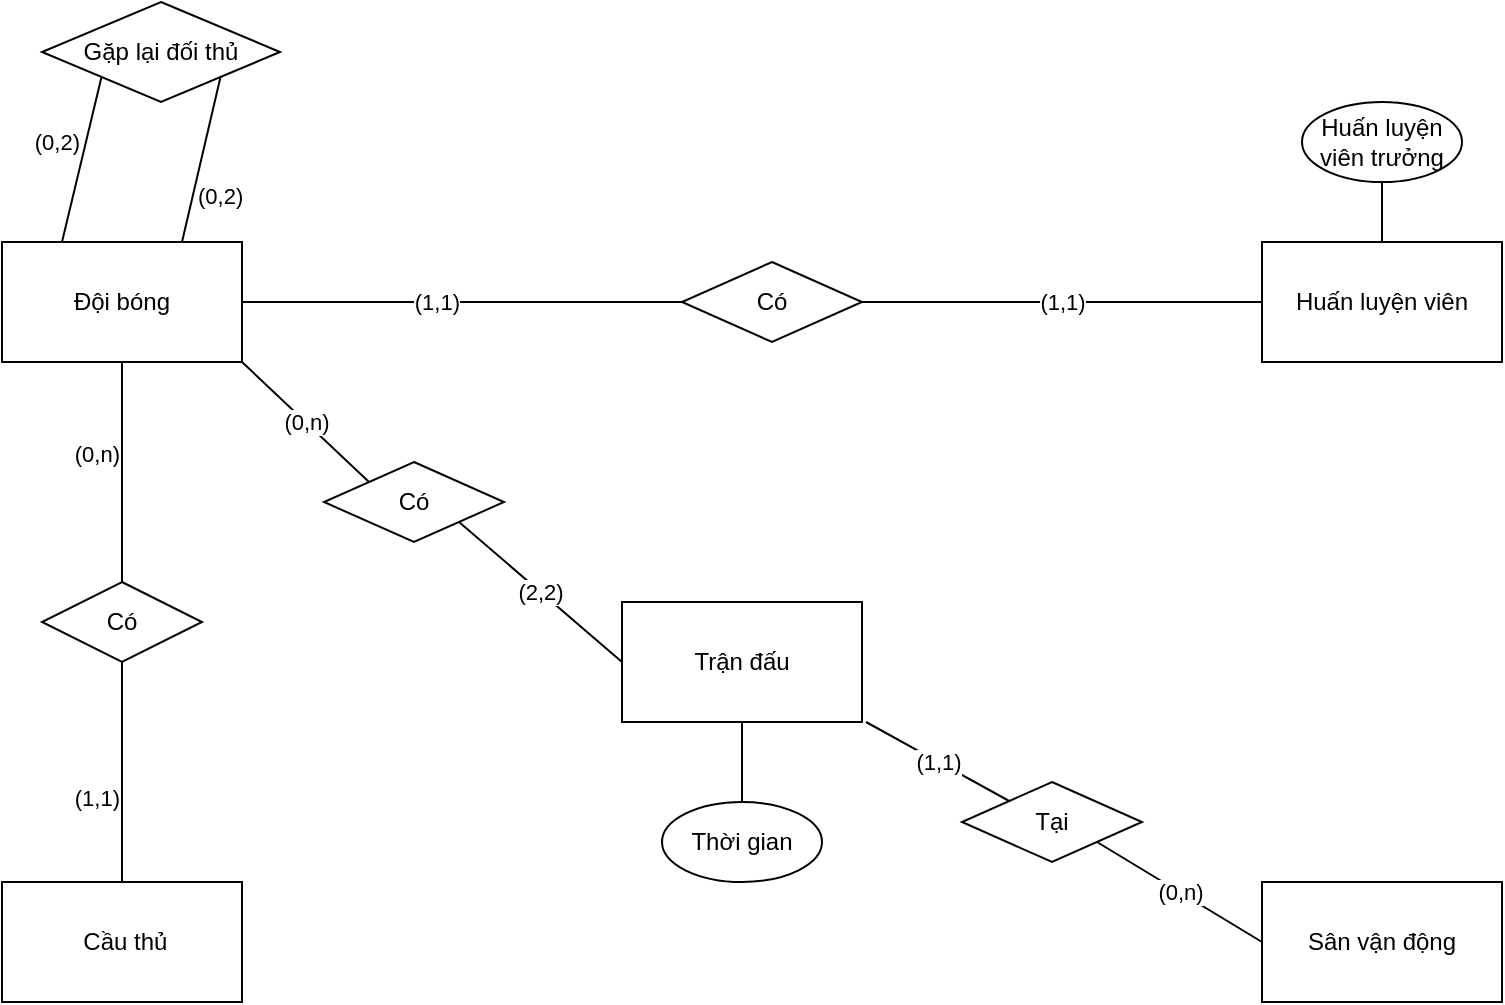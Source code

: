 <mxfile version="16.1.2" type="github">
  <diagram id="C5RBs43oDa-KdzZeNtuy" name="Page-1">
    <mxGraphModel dx="1038" dy="539" grid="1" gridSize="10" guides="1" tooltips="1" connect="1" arrows="1" fold="1" page="1" pageScale="1" pageWidth="827" pageHeight="1169" math="0" shadow="0">
      <root>
        <mxCell id="WIyWlLk6GJQsqaUBKTNV-0" />
        <mxCell id="WIyWlLk6GJQsqaUBKTNV-1" parent="WIyWlLk6GJQsqaUBKTNV-0" />
        <mxCell id="94t1wU5pPidi4otltJ9_-16" value="(1,1)" style="rounded=0;orthogonalLoop=1;jettySize=auto;html=1;exitX=1;exitY=1;exitDx=0;exitDy=0;entryX=0;entryY=0;entryDx=0;entryDy=0;endArrow=none;endFill=0;" edge="1" parent="WIyWlLk6GJQsqaUBKTNV-1">
          <mxGeometry relative="1" as="geometry">
            <mxPoint x="471" y="370" as="sourcePoint" />
            <mxPoint x="543.5" y="410" as="targetPoint" />
          </mxGeometry>
        </mxCell>
        <mxCell id="94t1wU5pPidi4otltJ9_-0" value="Trận đấu" style="rounded=0;whiteSpace=wrap;html=1;" vertex="1" parent="WIyWlLk6GJQsqaUBKTNV-1">
          <mxGeometry x="349" y="310" width="120" height="60" as="geometry" />
        </mxCell>
        <mxCell id="94t1wU5pPidi4otltJ9_-1" value="&amp;nbsp;Cầu thủ" style="rounded=0;whiteSpace=wrap;html=1;" vertex="1" parent="WIyWlLk6GJQsqaUBKTNV-1">
          <mxGeometry x="39" y="450" width="120" height="60" as="geometry" />
        </mxCell>
        <mxCell id="94t1wU5pPidi4otltJ9_-7" value="(1,1)" style="edgeStyle=orthogonalEdgeStyle;rounded=0;orthogonalLoop=1;jettySize=auto;html=1;exitX=1;exitY=0.5;exitDx=0;exitDy=0;entryX=0;entryY=0.5;entryDx=0;entryDy=0;align=right;endArrow=none;endFill=0;" edge="1" parent="WIyWlLk6GJQsqaUBKTNV-1" source="94t1wU5pPidi4otltJ9_-2" target="94t1wU5pPidi4otltJ9_-5">
          <mxGeometry relative="1" as="geometry">
            <mxPoint x="209" y="160" as="targetPoint" />
          </mxGeometry>
        </mxCell>
        <mxCell id="94t1wU5pPidi4otltJ9_-2" value="Đội bóng" style="rounded=0;whiteSpace=wrap;html=1;" vertex="1" parent="WIyWlLk6GJQsqaUBKTNV-1">
          <mxGeometry x="39" y="130" width="120" height="60" as="geometry" />
        </mxCell>
        <mxCell id="94t1wU5pPidi4otltJ9_-22" style="edgeStyle=none;rounded=0;orthogonalLoop=1;jettySize=auto;html=1;exitX=0.5;exitY=0;exitDx=0;exitDy=0;entryX=0.5;entryY=1;entryDx=0;entryDy=0;endArrow=none;endFill=0;" edge="1" parent="WIyWlLk6GJQsqaUBKTNV-1" source="94t1wU5pPidi4otltJ9_-3" target="94t1wU5pPidi4otltJ9_-20">
          <mxGeometry relative="1" as="geometry" />
        </mxCell>
        <mxCell id="94t1wU5pPidi4otltJ9_-3" value="Huấn luyện viên " style="rounded=0;whiteSpace=wrap;html=1;" vertex="1" parent="WIyWlLk6GJQsqaUBKTNV-1">
          <mxGeometry x="669" y="130" width="120" height="60" as="geometry" />
        </mxCell>
        <mxCell id="94t1wU5pPidi4otltJ9_-4" value="Sân vận động" style="rounded=0;whiteSpace=wrap;html=1;" vertex="1" parent="WIyWlLk6GJQsqaUBKTNV-1">
          <mxGeometry x="669" y="450" width="120" height="60" as="geometry" />
        </mxCell>
        <mxCell id="94t1wU5pPidi4otltJ9_-6" value="(1,1)" style="edgeStyle=orthogonalEdgeStyle;rounded=0;orthogonalLoop=1;jettySize=auto;html=1;exitX=1;exitY=0.5;exitDx=0;exitDy=0;entryX=0;entryY=0.5;entryDx=0;entryDy=0;endArrow=none;endFill=0;" edge="1" parent="WIyWlLk6GJQsqaUBKTNV-1" source="94t1wU5pPidi4otltJ9_-5" target="94t1wU5pPidi4otltJ9_-3">
          <mxGeometry relative="1" as="geometry" />
        </mxCell>
        <mxCell id="94t1wU5pPidi4otltJ9_-5" value="Có" style="rhombus;whiteSpace=wrap;html=1;" vertex="1" parent="WIyWlLk6GJQsqaUBKTNV-1">
          <mxGeometry x="379" y="140" width="90" height="40" as="geometry" />
        </mxCell>
        <mxCell id="94t1wU5pPidi4otltJ9_-9" value="(0,n)" style="edgeStyle=orthogonalEdgeStyle;rounded=0;orthogonalLoop=1;jettySize=auto;html=1;exitX=0.5;exitY=0;exitDx=0;exitDy=0;entryX=0.5;entryY=1;entryDx=0;entryDy=0;endArrow=none;endFill=0;align=right;verticalAlign=bottom;" edge="1" parent="WIyWlLk6GJQsqaUBKTNV-1" source="94t1wU5pPidi4otltJ9_-8" target="94t1wU5pPidi4otltJ9_-2">
          <mxGeometry relative="1" as="geometry" />
        </mxCell>
        <mxCell id="94t1wU5pPidi4otltJ9_-10" value="(1,1)" style="edgeStyle=orthogonalEdgeStyle;rounded=0;orthogonalLoop=1;jettySize=auto;html=1;exitX=0.5;exitY=1;exitDx=0;exitDy=0;entryX=0.5;entryY=0;entryDx=0;entryDy=0;endArrow=none;endFill=0;verticalAlign=top;align=right;" edge="1" parent="WIyWlLk6GJQsqaUBKTNV-1" source="94t1wU5pPidi4otltJ9_-8" target="94t1wU5pPidi4otltJ9_-1">
          <mxGeometry relative="1" as="geometry" />
        </mxCell>
        <mxCell id="94t1wU5pPidi4otltJ9_-8" value="Có" style="rhombus;whiteSpace=wrap;html=1;" vertex="1" parent="WIyWlLk6GJQsqaUBKTNV-1">
          <mxGeometry x="59" y="300" width="80" height="40" as="geometry" />
        </mxCell>
        <mxCell id="94t1wU5pPidi4otltJ9_-13" value="(0,n)" style="rounded=0;orthogonalLoop=1;jettySize=auto;html=1;exitX=0;exitY=0;exitDx=0;exitDy=0;entryX=1;entryY=1;entryDx=0;entryDy=0;endArrow=none;endFill=0;" edge="1" parent="WIyWlLk6GJQsqaUBKTNV-1" source="94t1wU5pPidi4otltJ9_-12" target="94t1wU5pPidi4otltJ9_-2">
          <mxGeometry relative="1" as="geometry" />
        </mxCell>
        <mxCell id="94t1wU5pPidi4otltJ9_-14" value="(2,2)" style="rounded=0;orthogonalLoop=1;jettySize=auto;html=1;exitX=1;exitY=1;exitDx=0;exitDy=0;entryX=0;entryY=0.5;entryDx=0;entryDy=0;endArrow=none;endFill=0;" edge="1" parent="WIyWlLk6GJQsqaUBKTNV-1" source="94t1wU5pPidi4otltJ9_-12" target="94t1wU5pPidi4otltJ9_-0">
          <mxGeometry relative="1" as="geometry" />
        </mxCell>
        <mxCell id="94t1wU5pPidi4otltJ9_-12" value="Có" style="rhombus;whiteSpace=wrap;html=1;" vertex="1" parent="WIyWlLk6GJQsqaUBKTNV-1">
          <mxGeometry x="200" y="240" width="90" height="40" as="geometry" />
        </mxCell>
        <mxCell id="94t1wU5pPidi4otltJ9_-17" value="(0,n)" style="rounded=0;orthogonalLoop=1;jettySize=auto;html=1;exitX=1;exitY=1;exitDx=0;exitDy=0;entryX=0;entryY=0.5;entryDx=0;entryDy=0;endArrow=none;endFill=0;" edge="1" parent="WIyWlLk6GJQsqaUBKTNV-1" source="94t1wU5pPidi4otltJ9_-15" target="94t1wU5pPidi4otltJ9_-4">
          <mxGeometry relative="1" as="geometry" />
        </mxCell>
        <mxCell id="94t1wU5pPidi4otltJ9_-15" value="Tại" style="rhombus;whiteSpace=wrap;html=1;" vertex="1" parent="WIyWlLk6GJQsqaUBKTNV-1">
          <mxGeometry x="519" y="400" width="90" height="40" as="geometry" />
        </mxCell>
        <mxCell id="94t1wU5pPidi4otltJ9_-20" value="Huấn luyện viên trưởng" style="ellipse;whiteSpace=wrap;html=1;" vertex="1" parent="WIyWlLk6GJQsqaUBKTNV-1">
          <mxGeometry x="689" y="60" width="80" height="40" as="geometry" />
        </mxCell>
        <mxCell id="94t1wU5pPidi4otltJ9_-25" style="edgeStyle=none;rounded=0;orthogonalLoop=1;jettySize=auto;html=1;exitX=0.5;exitY=0;exitDx=0;exitDy=0;entryX=0.5;entryY=1;entryDx=0;entryDy=0;endArrow=none;endFill=0;" edge="1" parent="WIyWlLk6GJQsqaUBKTNV-1" source="94t1wU5pPidi4otltJ9_-24" target="94t1wU5pPidi4otltJ9_-0">
          <mxGeometry relative="1" as="geometry" />
        </mxCell>
        <mxCell id="94t1wU5pPidi4otltJ9_-24" value="Thời gian" style="ellipse;whiteSpace=wrap;html=1;" vertex="1" parent="WIyWlLk6GJQsqaUBKTNV-1">
          <mxGeometry x="369" y="410" width="80" height="40" as="geometry" />
        </mxCell>
        <mxCell id="94t1wU5pPidi4otltJ9_-30" value="(0,2)" style="edgeStyle=none;rounded=0;orthogonalLoop=1;jettySize=auto;html=1;exitX=0;exitY=1;exitDx=0;exitDy=0;entryX=0.25;entryY=0;entryDx=0;entryDy=0;endArrow=none;endFill=0;verticalAlign=bottom;align=right;" edge="1" parent="WIyWlLk6GJQsqaUBKTNV-1" source="94t1wU5pPidi4otltJ9_-26" target="94t1wU5pPidi4otltJ9_-2">
          <mxGeometry relative="1" as="geometry" />
        </mxCell>
        <mxCell id="94t1wU5pPidi4otltJ9_-31" style="edgeStyle=none;rounded=0;orthogonalLoop=1;jettySize=auto;html=1;exitX=1;exitY=1;exitDx=0;exitDy=0;entryX=0.75;entryY=0;entryDx=0;entryDy=0;endArrow=none;endFill=0;" edge="1" parent="WIyWlLk6GJQsqaUBKTNV-1" source="94t1wU5pPidi4otltJ9_-26" target="94t1wU5pPidi4otltJ9_-2">
          <mxGeometry relative="1" as="geometry" />
        </mxCell>
        <mxCell id="94t1wU5pPidi4otltJ9_-32" value="(0,2)" style="edgeLabel;html=1;align=left;verticalAlign=middle;resizable=0;points=[];" vertex="1" connectable="0" parent="94t1wU5pPidi4otltJ9_-31">
          <mxGeometry x="0.427" relative="1" as="geometry">
            <mxPoint as="offset" />
          </mxGeometry>
        </mxCell>
        <mxCell id="94t1wU5pPidi4otltJ9_-26" value="Gặp lại đối thủ" style="rhombus;whiteSpace=wrap;html=1;" vertex="1" parent="WIyWlLk6GJQsqaUBKTNV-1">
          <mxGeometry x="59" y="10" width="119" height="50" as="geometry" />
        </mxCell>
      </root>
    </mxGraphModel>
  </diagram>
</mxfile>
